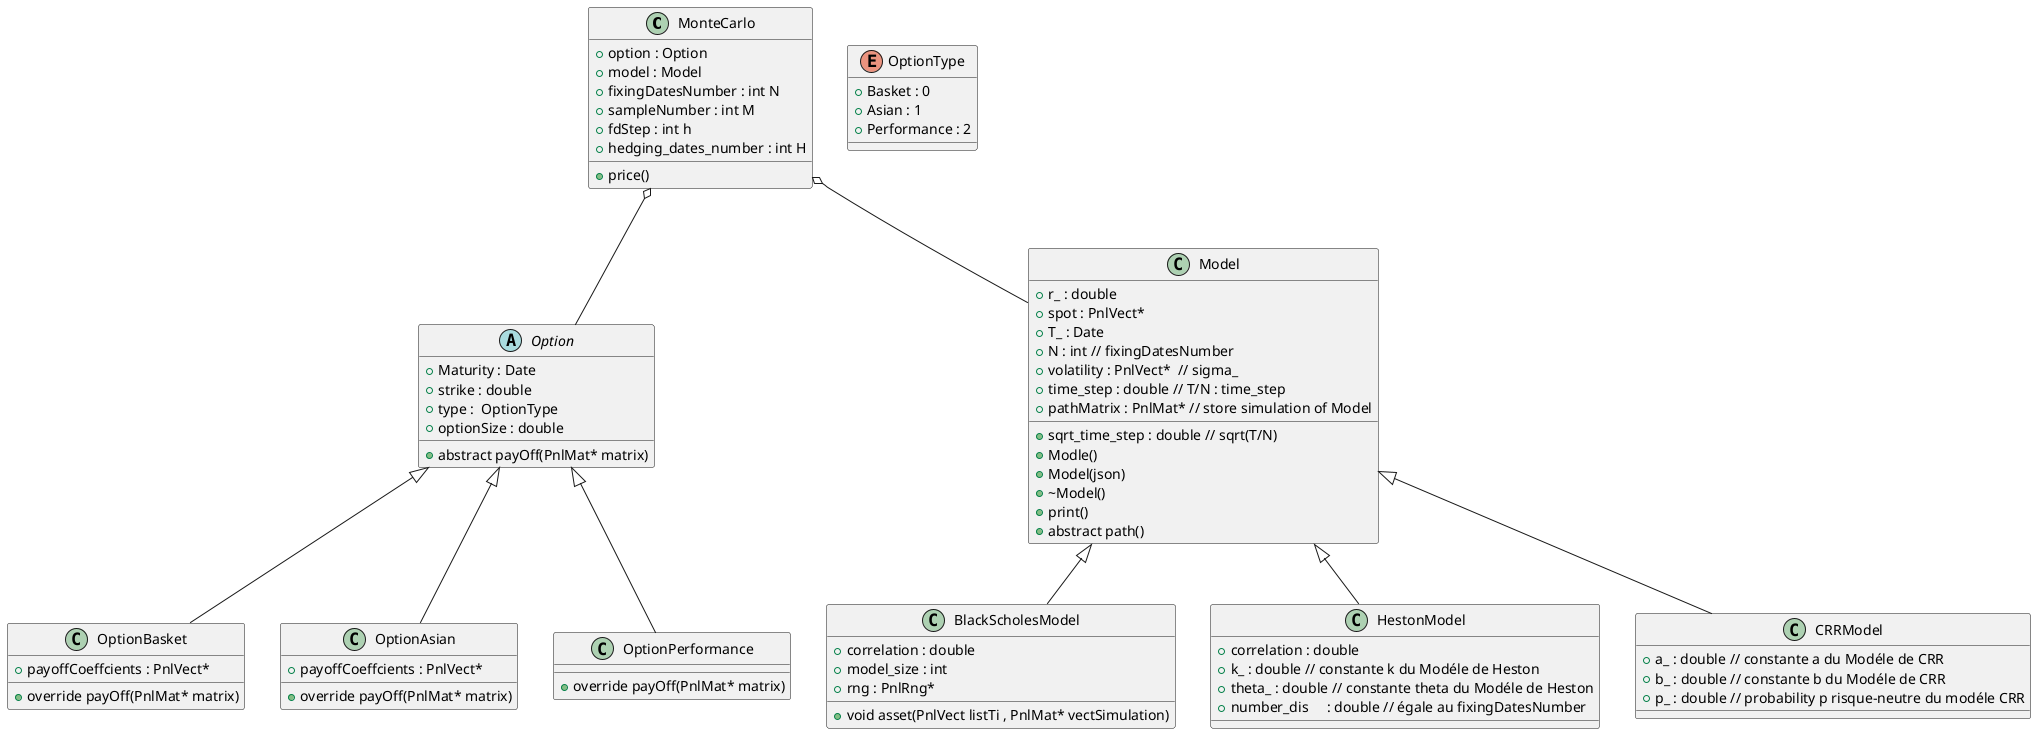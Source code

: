 @startuml conception


class MonteCarlo {
    + option : Option 
    + model : Model
    + fixingDatesNumber : int N
    + sampleNumber : int M
    + fdStep : int h 
    + hedging_dates_number : int H 
    + price()
    
    
}


abstract class Option {
    + Maturity : Date 
    + strike : double 
    + type :  OptionType
    + optionSize : double
    + abstract payOff(PnlMat* matrix) 
}

Enum OptionType {
    + Basket : 0 
    + Asian : 1 
    + Performance : 2
}

class OptionBasket {
    + payoffCoeffcients : PnlVect*   
    + override payOff(PnlMat* matrix)
}

class OptionAsian {
    + payoffCoeffcients : PnlVect*   
    + override payOff(PnlMat* matrix)
}

class OptionPerformance {
    + override payOff(PnlMat* matrix)
}

Option <|-- OptionBasket 
Option <|-- OptionAsian 
Option <|-- OptionPerformance 


class Model {

    + r_ : double 
    + spot : PnlVect* 
    + T_ : Date 
    + N : int // fixingDatesNumber
    + volatility : PnlVect*  // sigma_
    + time_step : double // T/N : time_step 
    + sqrt_time_step : double // sqrt(T/N)
    + pathMatrix : PnlMat* // store simulation of Model 

    + Modle()
    + Model(json)
    + ~Model()
    + print()
    + abstract path()
}

class BlackScholesModel {
    + correlation : double 
    + model_size : int 
    + rng : PnlRng*
    + void asset(PnlVect listTi , PnlMat* vectSimulation)
}

class HestonModel {
    + correlation : double 
    + k_ : double // constante k du Modéle de Heston 
    + theta_ : double // constante theta du Modéle de Heston 
    + number_dis     : double // égale au fixingDatesNumber

}

class CRRModel {
    + a_ : double // constante a du Modéle de CRR 
    + b_ : double // constante b du Modéle de CRR 
    + p_ : double // probability p risque-neutre du modéle CRR
}


Model <|-- BlackScholesModel
Model <|-- HestonModel
Model <|-- CRRModel



MonteCarlo o-- Option 
MonteCarlo o-- Model

'Option -- OptionType

@enduml 